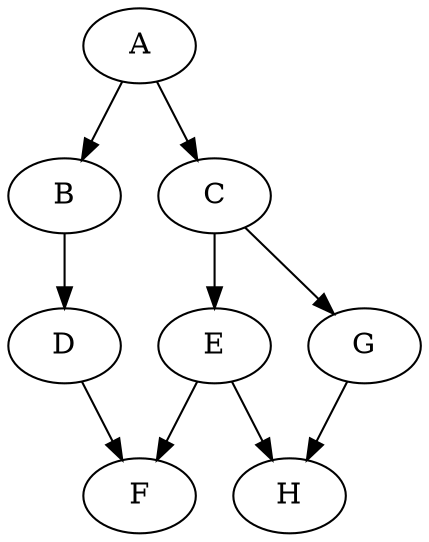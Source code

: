 strict digraph G {
D;
B;
C;
A;
E;
G;
F;
H;
D -> F;
B -> D;
C -> E;
C -> G;
A -> C;
A -> B;
E -> F;
E -> H;
G -> H;
}
